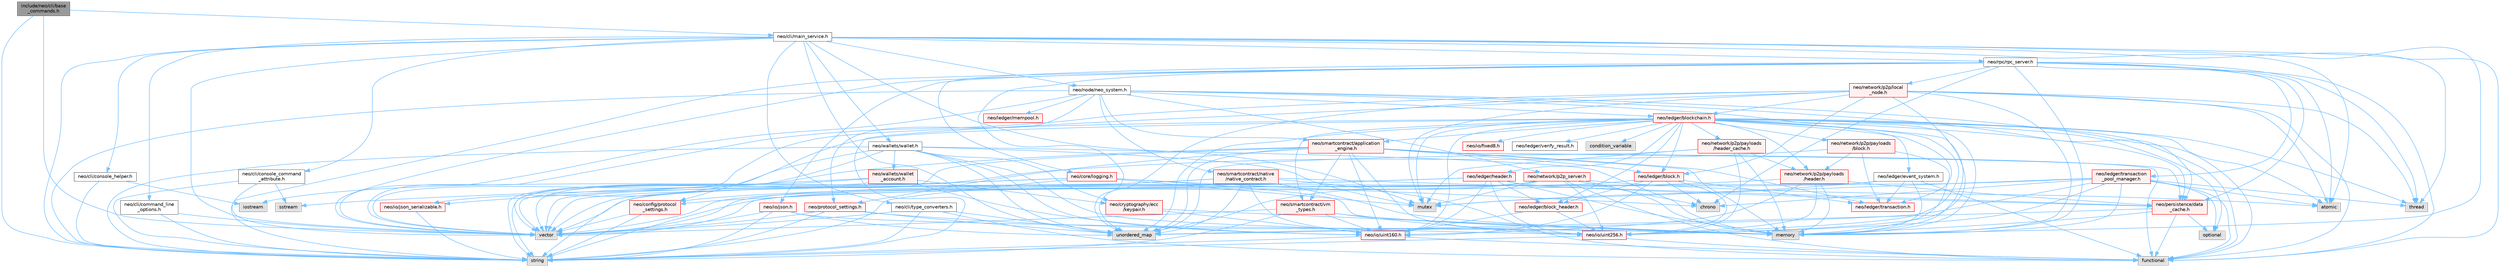 digraph "include/neo/cli/base_commands.h"
{
 // LATEX_PDF_SIZE
  bgcolor="transparent";
  edge [fontname=Helvetica,fontsize=10,labelfontname=Helvetica,labelfontsize=10];
  node [fontname=Helvetica,fontsize=10,shape=box,height=0.2,width=0.4];
  Node1 [id="Node000001",label="include/neo/cli/base\l_commands.h",height=0.2,width=0.4,color="gray40", fillcolor="grey60", style="filled", fontcolor="black",tooltip=" "];
  Node1 -> Node2 [id="edge1_Node000001_Node000002",color="steelblue1",style="solid",tooltip=" "];
  Node2 [id="Node000002",label="neo/cli/main_service.h",height=0.2,width=0.4,color="grey40", fillcolor="white", style="filled",URL="$main__service_8h.html",tooltip=" "];
  Node2 -> Node3 [id="edge2_Node000002_Node000003",color="steelblue1",style="solid",tooltip=" "];
  Node3 [id="Node000003",label="neo/cli/command_line\l_options.h",height=0.2,width=0.4,color="grey40", fillcolor="white", style="filled",URL="$command__line__options_8h.html",tooltip=" "];
  Node3 -> Node4 [id="edge3_Node000003_Node000004",color="steelblue1",style="solid",tooltip=" "];
  Node4 [id="Node000004",label="string",height=0.2,width=0.4,color="grey60", fillcolor="#E0E0E0", style="filled",tooltip=" "];
  Node3 -> Node5 [id="edge4_Node000003_Node000005",color="steelblue1",style="solid",tooltip=" "];
  Node5 [id="Node000005",label="vector",height=0.2,width=0.4,color="grey60", fillcolor="#E0E0E0", style="filled",tooltip=" "];
  Node2 -> Node6 [id="edge5_Node000002_Node000006",color="steelblue1",style="solid",tooltip=" "];
  Node6 [id="Node000006",label="neo/cli/console_command\l_attribute.h",height=0.2,width=0.4,color="grey40", fillcolor="white", style="filled",URL="$cli_2console__command__attribute_8h.html",tooltip=" "];
  Node6 -> Node7 [id="edge6_Node000006_Node000007",color="steelblue1",style="solid",tooltip=" "];
  Node7 [id="Node000007",label="sstream",height=0.2,width=0.4,color="grey60", fillcolor="#E0E0E0", style="filled",tooltip=" "];
  Node6 -> Node4 [id="edge7_Node000006_Node000004",color="steelblue1",style="solid",tooltip=" "];
  Node6 -> Node5 [id="edge8_Node000006_Node000005",color="steelblue1",style="solid",tooltip=" "];
  Node2 -> Node8 [id="edge9_Node000002_Node000008",color="steelblue1",style="solid",tooltip=" "];
  Node8 [id="Node000008",label="neo/cli/console_helper.h",height=0.2,width=0.4,color="grey40", fillcolor="white", style="filled",URL="$cli_2console__helper_8h.html",tooltip=" "];
  Node8 -> Node9 [id="edge10_Node000008_Node000009",color="steelblue1",style="solid",tooltip=" "];
  Node9 [id="Node000009",label="iostream",height=0.2,width=0.4,color="grey60", fillcolor="#E0E0E0", style="filled",tooltip=" "];
  Node8 -> Node4 [id="edge11_Node000008_Node000004",color="steelblue1",style="solid",tooltip=" "];
  Node2 -> Node10 [id="edge12_Node000002_Node000010",color="steelblue1",style="solid",tooltip=" "];
  Node10 [id="Node000010",label="neo/cli/type_converters.h",height=0.2,width=0.4,color="grey40", fillcolor="white", style="filled",URL="$type__converters_8h.html",tooltip=" "];
  Node10 -> Node11 [id="edge13_Node000010_Node000011",color="steelblue1",style="solid",tooltip=" "];
  Node11 [id="Node000011",label="functional",height=0.2,width=0.4,color="grey60", fillcolor="#E0E0E0", style="filled",tooltip=" "];
  Node10 -> Node4 [id="edge14_Node000010_Node000004",color="steelblue1",style="solid",tooltip=" "];
  Node10 -> Node12 [id="edge15_Node000010_Node000012",color="steelblue1",style="solid",tooltip=" "];
  Node12 [id="Node000012",label="unordered_map",height=0.2,width=0.4,color="grey60", fillcolor="#E0E0E0", style="filled",tooltip=" "];
  Node10 -> Node5 [id="edge16_Node000010_Node000005",color="steelblue1",style="solid",tooltip=" "];
  Node2 -> Node13 [id="edge17_Node000002_Node000013",color="steelblue1",style="solid",tooltip=" "];
  Node13 [id="Node000013",label="neo/node/neo_system.h",height=0.2,width=0.4,color="grey40", fillcolor="white", style="filled",URL="$node_2neo__system_8h.html",tooltip=" "];
  Node13 -> Node14 [id="edge18_Node000013_Node000014",color="steelblue1",style="solid",tooltip=" "];
  Node14 [id="Node000014",label="neo/ledger/blockchain.h",height=0.2,width=0.4,color="red", fillcolor="#FFF0F0", style="filled",URL="$blockchain_8h.html",tooltip=" "];
  Node14 -> Node15 [id="edge19_Node000014_Node000015",color="steelblue1",style="solid",tooltip=" "];
  Node15 [id="Node000015",label="neo/ledger/block.h",height=0.2,width=0.4,color="red", fillcolor="#FFF0F0", style="filled",URL="$ledger_2block_8h.html",tooltip=" "];
  Node15 -> Node23 [id="edge20_Node000015_Node000023",color="steelblue1",style="solid",tooltip=" "];
  Node23 [id="Node000023",label="neo/io/uint160.h",height=0.2,width=0.4,color="red", fillcolor="#FFF0F0", style="filled",URL="$uint160_8h.html",tooltip=" "];
  Node23 -> Node11 [id="edge21_Node000023_Node000011",color="steelblue1",style="solid",tooltip=" "];
  Node23 -> Node4 [id="edge22_Node000023_Node000004",color="steelblue1",style="solid",tooltip=" "];
  Node15 -> Node25 [id="edge23_Node000015_Node000025",color="steelblue1",style="solid",tooltip=" "];
  Node25 [id="Node000025",label="neo/io/uint256.h",height=0.2,width=0.4,color="red", fillcolor="#FFF0F0", style="filled",URL="$uint256_8h.html",tooltip=" "];
  Node25 -> Node11 [id="edge24_Node000025_Node000011",color="steelblue1",style="solid",tooltip=" "];
  Node25 -> Node4 [id="edge25_Node000025_Node000004",color="steelblue1",style="solid",tooltip=" "];
  Node15 -> Node27 [id="edge26_Node000015_Node000027",color="steelblue1",style="solid",tooltip=" "];
  Node27 [id="Node000027",label="neo/ledger/block_header.h",height=0.2,width=0.4,color="red", fillcolor="#FFF0F0", style="filled",URL="$block__header_8h.html",tooltip=" "];
  Node27 -> Node23 [id="edge27_Node000027_Node000023",color="steelblue1",style="solid",tooltip=" "];
  Node27 -> Node25 [id="edge28_Node000027_Node000025",color="steelblue1",style="solid",tooltip=" "];
  Node15 -> Node59 [id="edge29_Node000015_Node000059",color="steelblue1",style="solid",tooltip=" "];
  Node59 [id="Node000059",label="neo/ledger/transaction.h",height=0.2,width=0.4,color="red", fillcolor="#FFF0F0", style="filled",URL="$ledger_2transaction_8h.html",tooltip=" "];
  Node15 -> Node74 [id="edge30_Node000015_Node000074",color="steelblue1",style="solid",tooltip=" "];
  Node74 [id="Node000074",label="chrono",height=0.2,width=0.4,color="grey60", fillcolor="#E0E0E0", style="filled",tooltip=" "];
  Node15 -> Node5 [id="edge31_Node000015_Node000005",color="steelblue1",style="solid",tooltip=" "];
  Node14 -> Node27 [id="edge32_Node000014_Node000027",color="steelblue1",style="solid",tooltip=" "];
  Node14 -> Node75 [id="edge33_Node000014_Node000075",color="steelblue1",style="solid",tooltip=" "];
  Node75 [id="Node000075",label="neo/ledger/event_system.h",height=0.2,width=0.4,color="grey40", fillcolor="white", style="filled",URL="$event__system_8h.html",tooltip=" "];
  Node75 -> Node11 [id="edge34_Node000075_Node000011",color="steelblue1",style="solid",tooltip=" "];
  Node75 -> Node22 [id="edge35_Node000075_Node000022",color="steelblue1",style="solid",tooltip=" "];
  Node22 [id="Node000022",label="memory",height=0.2,width=0.4,color="grey60", fillcolor="#E0E0E0", style="filled",tooltip=" "];
  Node75 -> Node76 [id="edge36_Node000075_Node000076",color="steelblue1",style="solid",tooltip=" "];
  Node76 [id="Node000076",label="mutex",height=0.2,width=0.4,color="grey60", fillcolor="#E0E0E0", style="filled",tooltip=" "];
  Node75 -> Node5 [id="edge37_Node000075_Node000005",color="steelblue1",style="solid",tooltip=" "];
  Node75 -> Node59 [id="edge38_Node000075_Node000059",color="steelblue1",style="solid",tooltip=" "];
  Node14 -> Node77 [id="edge39_Node000014_Node000077",color="steelblue1",style="solid",tooltip=" "];
  Node77 [id="Node000077",label="neo/ledger/header.h",height=0.2,width=0.4,color="red", fillcolor="#FFF0F0", style="filled",URL="$ledger_2header_8h.html",tooltip=" "];
  Node77 -> Node78 [id="edge40_Node000077_Node000078",color="steelblue1",style="solid",tooltip=" "];
  Node78 [id="Node000078",label="neo/config/protocol\l_settings.h",height=0.2,width=0.4,color="red", fillcolor="#FFF0F0", style="filled",URL="$config_2protocol__settings_8h.html",tooltip=" "];
  Node78 -> Node4 [id="edge41_Node000078_Node000004",color="steelblue1",style="solid",tooltip=" "];
  Node78 -> Node5 [id="edge42_Node000078_Node000005",color="steelblue1",style="solid",tooltip=" "];
  Node77 -> Node23 [id="edge43_Node000077_Node000023",color="steelblue1",style="solid",tooltip=" "];
  Node77 -> Node25 [id="edge44_Node000077_Node000025",color="steelblue1",style="solid",tooltip=" "];
  Node77 -> Node27 [id="edge45_Node000077_Node000027",color="steelblue1",style="solid",tooltip=" "];
  Node77 -> Node79 [id="edge46_Node000077_Node000079",color="steelblue1",style="solid",tooltip=" "];
  Node79 [id="Node000079",label="neo/persistence/data\l_cache.h",height=0.2,width=0.4,color="red", fillcolor="#FFF0F0", style="filled",URL="$data__cache_8h.html",tooltip=" "];
  Node79 -> Node11 [id="edge47_Node000079_Node000011",color="steelblue1",style="solid",tooltip=" "];
  Node79 -> Node22 [id="edge48_Node000079_Node000022",color="steelblue1",style="solid",tooltip=" "];
  Node79 -> Node66 [id="edge49_Node000079_Node000066",color="steelblue1",style="solid",tooltip=" "];
  Node66 [id="Node000066",label="optional",height=0.2,width=0.4,color="grey60", fillcolor="#E0E0E0", style="filled",tooltip=" "];
  Node79 -> Node12 [id="edge50_Node000079_Node000012",color="steelblue1",style="solid",tooltip=" "];
  Node77 -> Node22 [id="edge51_Node000077_Node000022",color="steelblue1",style="solid",tooltip=" "];
  Node77 -> Node5 [id="edge52_Node000077_Node000005",color="steelblue1",style="solid",tooltip=" "];
  Node14 -> Node59 [id="edge53_Node000014_Node000059",color="steelblue1",style="solid",tooltip=" "];
  Node14 -> Node90 [id="edge54_Node000014_Node000090",color="steelblue1",style="solid",tooltip=" "];
  Node90 [id="Node000090",label="neo/network/p2p/payloads\l/block.h",height=0.2,width=0.4,color="red", fillcolor="#FFF0F0", style="filled",URL="$network_2p2p_2payloads_2block_8h.html",tooltip=" "];
  Node90 -> Node59 [id="edge55_Node000090_Node000059",color="steelblue1",style="solid",tooltip=" "];
  Node90 -> Node91 [id="edge56_Node000090_Node000091",color="steelblue1",style="solid",tooltip=" "];
  Node91 [id="Node000091",label="neo/network/p2p/payloads\l/header.h",height=0.2,width=0.4,color="red", fillcolor="#FFF0F0", style="filled",URL="$network_2p2p_2payloads_2header_8h.html",tooltip=" "];
  Node91 -> Node78 [id="edge57_Node000091_Node000078",color="steelblue1",style="solid",tooltip=" "];
  Node91 -> Node23 [id="edge58_Node000091_Node000023",color="steelblue1",style="solid",tooltip=" "];
  Node91 -> Node25 [id="edge59_Node000091_Node000025",color="steelblue1",style="solid",tooltip=" "];
  Node91 -> Node79 [id="edge60_Node000091_Node000079",color="steelblue1",style="solid",tooltip=" "];
  Node91 -> Node22 [id="edge61_Node000091_Node000022",color="steelblue1",style="solid",tooltip=" "];
  Node90 -> Node22 [id="edge62_Node000090_Node000022",color="steelblue1",style="solid",tooltip=" "];
  Node90 -> Node5 [id="edge63_Node000090_Node000005",color="steelblue1",style="solid",tooltip=" "];
  Node14 -> Node91 [id="edge64_Node000014_Node000091",color="steelblue1",style="solid",tooltip=" "];
  Node14 -> Node92 [id="edge65_Node000014_Node000092",color="steelblue1",style="solid",tooltip=" "];
  Node92 [id="Node000092",label="neo/network/p2p/payloads\l/header_cache.h",height=0.2,width=0.4,color="red", fillcolor="#FFF0F0", style="filled",URL="$network_2p2p_2payloads_2header__cache_8h.html",tooltip=" "];
  Node92 -> Node25 [id="edge66_Node000092_Node000025",color="steelblue1",style="solid",tooltip=" "];
  Node92 -> Node91 [id="edge67_Node000092_Node000091",color="steelblue1",style="solid",tooltip=" "];
  Node92 -> Node22 [id="edge68_Node000092_Node000022",color="steelblue1",style="solid",tooltip=" "];
  Node92 -> Node76 [id="edge69_Node000092_Node000076",color="steelblue1",style="solid",tooltip=" "];
  Node92 -> Node12 [id="edge70_Node000092_Node000012",color="steelblue1",style="solid",tooltip=" "];
  Node14 -> Node78 [id="edge71_Node000014_Node000078",color="steelblue1",style="solid",tooltip=" "];
  Node14 -> Node29 [id="edge72_Node000014_Node000029",color="steelblue1",style="solid",tooltip=" "];
  Node29 [id="Node000029",label="neo/io/fixed8.h",height=0.2,width=0.4,color="red", fillcolor="#FFF0F0", style="filled",URL="$io_2fixed8_8h.html",tooltip=" "];
  Node14 -> Node23 [id="edge73_Node000014_Node000023",color="steelblue1",style="solid",tooltip=" "];
  Node14 -> Node25 [id="edge74_Node000014_Node000025",color="steelblue1",style="solid",tooltip=" "];
  Node14 -> Node94 [id="edge75_Node000014_Node000094",color="steelblue1",style="solid",tooltip=" "];
  Node94 [id="Node000094",label="neo/ledger/verify_result.h",height=0.2,width=0.4,color="grey40", fillcolor="white", style="filled",URL="$verify__result_8h.html",tooltip=" "];
  Node14 -> Node79 [id="edge76_Node000014_Node000079",color="steelblue1",style="solid",tooltip=" "];
  Node14 -> Node95 [id="edge77_Node000014_Node000095",color="steelblue1",style="solid",tooltip=" "];
  Node95 [id="Node000095",label="neo/smartcontract/application\l_engine.h",height=0.2,width=0.4,color="red", fillcolor="#FFF0F0", style="filled",URL="$application__engine_8h.html",tooltip=" "];
  Node95 -> Node23 [id="edge78_Node000095_Node000023",color="steelblue1",style="solid",tooltip=" "];
  Node95 -> Node25 [id="edge79_Node000095_Node000025",color="steelblue1",style="solid",tooltip=" "];
  Node95 -> Node15 [id="edge80_Node000095_Node000015",color="steelblue1",style="solid",tooltip=" "];
  Node95 -> Node59 [id="edge81_Node000095_Node000059",color="steelblue1",style="solid",tooltip=" "];
  Node95 -> Node79 [id="edge82_Node000095_Node000079",color="steelblue1",style="solid",tooltip=" "];
  Node95 -> Node96 [id="edge83_Node000095_Node000096",color="steelblue1",style="solid",tooltip=" "];
  Node96 [id="Node000096",label="neo/protocol_settings.h",height=0.2,width=0.4,color="red", fillcolor="#FFF0F0", style="filled",URL="$protocol__settings_8h.html",tooltip=" "];
  Node96 -> Node22 [id="edge84_Node000096_Node000022",color="steelblue1",style="solid",tooltip=" "];
  Node96 -> Node4 [id="edge85_Node000096_Node000004",color="steelblue1",style="solid",tooltip=" "];
  Node96 -> Node12 [id="edge86_Node000096_Node000012",color="steelblue1",style="solid",tooltip=" "];
  Node96 -> Node5 [id="edge87_Node000096_Node000005",color="steelblue1",style="solid",tooltip=" "];
  Node95 -> Node116 [id="edge88_Node000095_Node000116",color="steelblue1",style="solid",tooltip=" "];
  Node116 [id="Node000116",label="neo/smartcontract/vm\l_types.h",height=0.2,width=0.4,color="red", fillcolor="#FFF0F0", style="filled",URL="$vm__types_8h.html",tooltip=" "];
  Node116 -> Node23 [id="edge89_Node000116_Node000023",color="steelblue1",style="solid",tooltip=" "];
  Node116 -> Node25 [id="edge90_Node000116_Node000025",color="steelblue1",style="solid",tooltip=" "];
  Node116 -> Node22 [id="edge91_Node000116_Node000022",color="steelblue1",style="solid",tooltip=" "];
  Node116 -> Node4 [id="edge92_Node000116_Node000004",color="steelblue1",style="solid",tooltip=" "];
  Node116 -> Node5 [id="edge93_Node000116_Node000005",color="steelblue1",style="solid",tooltip=" "];
  Node95 -> Node11 [id="edge94_Node000095_Node000011",color="steelblue1",style="solid",tooltip=" "];
  Node95 -> Node22 [id="edge95_Node000095_Node000022",color="steelblue1",style="solid",tooltip=" "];
  Node95 -> Node4 [id="edge96_Node000095_Node000004",color="steelblue1",style="solid",tooltip=" "];
  Node95 -> Node12 [id="edge97_Node000095_Node000012",color="steelblue1",style="solid",tooltip=" "];
  Node95 -> Node5 [id="edge98_Node000095_Node000005",color="steelblue1",style="solid",tooltip=" "];
  Node14 -> Node116 [id="edge99_Node000014_Node000116",color="steelblue1",style="solid",tooltip=" "];
  Node14 -> Node117 [id="edge100_Node000014_Node000117",color="steelblue1",style="solid",tooltip=" "];
  Node117 [id="Node000117",label="atomic",height=0.2,width=0.4,color="grey60", fillcolor="#E0E0E0", style="filled",tooltip=" "];
  Node14 -> Node118 [id="edge101_Node000014_Node000118",color="steelblue1",style="solid",tooltip=" "];
  Node118 [id="Node000118",label="condition_variable",height=0.2,width=0.4,color="grey60", fillcolor="#E0E0E0", style="filled",tooltip=" "];
  Node14 -> Node11 [id="edge102_Node000014_Node000011",color="steelblue1",style="solid",tooltip=" "];
  Node14 -> Node22 [id="edge103_Node000014_Node000022",color="steelblue1",style="solid",tooltip=" "];
  Node14 -> Node76 [id="edge104_Node000014_Node000076",color="steelblue1",style="solid",tooltip=" "];
  Node14 -> Node66 [id="edge105_Node000014_Node000066",color="steelblue1",style="solid",tooltip=" "];
  Node14 -> Node120 [id="edge106_Node000014_Node000120",color="steelblue1",style="solid",tooltip=" "];
  Node120 [id="Node000120",label="thread",height=0.2,width=0.4,color="grey60", fillcolor="#E0E0E0", style="filled",tooltip=" "];
  Node14 -> Node12 [id="edge107_Node000014_Node000012",color="steelblue1",style="solid",tooltip=" "];
  Node14 -> Node5 [id="edge108_Node000014_Node000005",color="steelblue1",style="solid",tooltip=" "];
  Node13 -> Node121 [id="edge109_Node000013_Node000121",color="steelblue1",style="solid",tooltip=" "];
  Node121 [id="Node000121",label="neo/ledger/mempool.h",height=0.2,width=0.4,color="red", fillcolor="#FFF0F0", style="filled",URL="$mempool_8h.html",tooltip=" "];
  Node13 -> Node125 [id="edge110_Node000013_Node000125",color="steelblue1",style="solid",tooltip=" "];
  Node125 [id="Node000125",label="neo/network/p2p_server.h",height=0.2,width=0.4,color="red", fillcolor="#FFF0F0", style="filled",URL="$p2p__server_8h.html",tooltip=" "];
  Node125 -> Node25 [id="edge111_Node000125_Node000025",color="steelblue1",style="solid",tooltip=" "];
  Node125 -> Node117 [id="edge112_Node000125_Node000117",color="steelblue1",style="solid",tooltip=" "];
  Node125 -> Node74 [id="edge113_Node000125_Node000074",color="steelblue1",style="solid",tooltip=" "];
  Node125 -> Node11 [id="edge114_Node000125_Node000011",color="steelblue1",style="solid",tooltip=" "];
  Node125 -> Node22 [id="edge115_Node000125_Node000022",color="steelblue1",style="solid",tooltip=" "];
  Node125 -> Node76 [id="edge116_Node000125_Node000076",color="steelblue1",style="solid",tooltip=" "];
  Node125 -> Node4 [id="edge117_Node000125_Node000004",color="steelblue1",style="solid",tooltip=" "];
  Node125 -> Node12 [id="edge118_Node000125_Node000012",color="steelblue1",style="solid",tooltip=" "];
  Node125 -> Node5 [id="edge119_Node000125_Node000005",color="steelblue1",style="solid",tooltip=" "];
  Node13 -> Node79 [id="edge120_Node000013_Node000079",color="steelblue1",style="solid",tooltip=" "];
  Node13 -> Node96 [id="edge121_Node000013_Node000096",color="steelblue1",style="solid",tooltip=" "];
  Node13 -> Node95 [id="edge122_Node000013_Node000095",color="steelblue1",style="solid",tooltip=" "];
  Node13 -> Node144 [id="edge123_Node000013_Node000144",color="steelblue1",style="solid",tooltip=" "];
  Node144 [id="Node000144",label="neo/smartcontract/native\l/native_contract.h",height=0.2,width=0.4,color="red", fillcolor="#FFF0F0", style="filled",URL="$native_2native__contract_8h.html",tooltip=" "];
  Node144 -> Node23 [id="edge124_Node000144_Node000023",color="steelblue1",style="solid",tooltip=" "];
  Node144 -> Node79 [id="edge125_Node000144_Node000079",color="steelblue1",style="solid",tooltip=" "];
  Node144 -> Node11 [id="edge126_Node000144_Node000011",color="steelblue1",style="solid",tooltip=" "];
  Node144 -> Node22 [id="edge127_Node000144_Node000022",color="steelblue1",style="solid",tooltip=" "];
  Node144 -> Node4 [id="edge128_Node000144_Node000004",color="steelblue1",style="solid",tooltip=" "];
  Node144 -> Node12 [id="edge129_Node000144_Node000012",color="steelblue1",style="solid",tooltip=" "];
  Node144 -> Node5 [id="edge130_Node000144_Node000005",color="steelblue1",style="solid",tooltip=" "];
  Node13 -> Node11 [id="edge131_Node000013_Node000011",color="steelblue1",style="solid",tooltip=" "];
  Node13 -> Node22 [id="edge132_Node000013_Node000022",color="steelblue1",style="solid",tooltip=" "];
  Node13 -> Node4 [id="edge133_Node000013_Node000004",color="steelblue1",style="solid",tooltip=" "];
  Node13 -> Node5 [id="edge134_Node000013_Node000005",color="steelblue1",style="solid",tooltip=" "];
  Node2 -> Node145 [id="edge135_Node000002_Node000145",color="steelblue1",style="solid",tooltip=" "];
  Node145 [id="Node000145",label="neo/rpc/rpc_server.h",height=0.2,width=0.4,color="grey40", fillcolor="white", style="filled",URL="$rpc__server_8h.html",tooltip=" "];
  Node145 -> Node146 [id="edge136_Node000145_Node000146",color="steelblue1",style="solid",tooltip=" "];
  Node146 [id="Node000146",label="neo/core/logging.h",height=0.2,width=0.4,color="red", fillcolor="#FFF0F0", style="filled",URL="$core_2logging_8h.html",tooltip=" "];
  Node146 -> Node74 [id="edge137_Node000146_Node000074",color="steelblue1",style="solid",tooltip=" "];
  Node146 -> Node22 [id="edge138_Node000146_Node000022",color="steelblue1",style="solid",tooltip=" "];
  Node146 -> Node7 [id="edge139_Node000146_Node000007",color="steelblue1",style="solid",tooltip=" "];
  Node146 -> Node4 [id="edge140_Node000146_Node000004",color="steelblue1",style="solid",tooltip=" "];
  Node146 -> Node9 [id="edge141_Node000146_Node000009",color="steelblue1",style="solid",tooltip=" "];
  Node146 -> Node76 [id="edge142_Node000146_Node000076",color="steelblue1",style="solid",tooltip=" "];
  Node145 -> Node147 [id="edge143_Node000145_Node000147",color="steelblue1",style="solid",tooltip=" "];
  Node147 [id="Node000147",label="neo/io/json.h",height=0.2,width=0.4,color="red", fillcolor="#FFF0F0", style="filled",URL="$io_2json_8h.html",tooltip=" "];
  Node147 -> Node22 [id="edge144_Node000147_Node000022",color="steelblue1",style="solid",tooltip=" "];
  Node147 -> Node4 [id="edge145_Node000147_Node000004",color="steelblue1",style="solid",tooltip=" "];
  Node147 -> Node12 [id="edge146_Node000147_Node000012",color="steelblue1",style="solid",tooltip=" "];
  Node147 -> Node5 [id="edge147_Node000147_Node000005",color="steelblue1",style="solid",tooltip=" "];
  Node145 -> Node148 [id="edge148_Node000145_Node000148",color="steelblue1",style="solid",tooltip=" "];
  Node148 [id="Node000148",label="neo/ledger/transaction\l_pool_manager.h",height=0.2,width=0.4,color="red", fillcolor="#FFF0F0", style="filled",URL="$transaction__pool__manager_8h.html",tooltip=" "];
  Node148 -> Node25 [id="edge149_Node000148_Node000025",color="steelblue1",style="solid",tooltip=" "];
  Node148 -> Node117 [id="edge150_Node000148_Node000117",color="steelblue1",style="solid",tooltip=" "];
  Node148 -> Node74 [id="edge151_Node000148_Node000074",color="steelblue1",style="solid",tooltip=" "];
  Node148 -> Node11 [id="edge152_Node000148_Node000011",color="steelblue1",style="solid",tooltip=" "];
  Node148 -> Node22 [id="edge153_Node000148_Node000022",color="steelblue1",style="solid",tooltip=" "];
  Node148 -> Node76 [id="edge154_Node000148_Node000076",color="steelblue1",style="solid",tooltip=" "];
  Node148 -> Node66 [id="edge155_Node000148_Node000066",color="steelblue1",style="solid",tooltip=" "];
  Node148 -> Node120 [id="edge156_Node000148_Node000120",color="steelblue1",style="solid",tooltip=" "];
  Node148 -> Node12 [id="edge157_Node000148_Node000012",color="steelblue1",style="solid",tooltip=" "];
  Node148 -> Node5 [id="edge158_Node000148_Node000005",color="steelblue1",style="solid",tooltip=" "];
  Node145 -> Node149 [id="edge159_Node000145_Node000149",color="steelblue1",style="solid",tooltip=" "];
  Node149 [id="Node000149",label="neo/network/p2p/local\l_node.h",height=0.2,width=0.4,color="red", fillcolor="#FFF0F0", style="filled",URL="$local__node_8h.html",tooltip=" "];
  Node149 -> Node25 [id="edge160_Node000149_Node000025",color="steelblue1",style="solid",tooltip=" "];
  Node149 -> Node15 [id="edge161_Node000149_Node000015",color="steelblue1",style="solid",tooltip=" "];
  Node149 -> Node14 [id="edge162_Node000149_Node000014",color="steelblue1",style="solid",tooltip=" "];
  Node149 -> Node117 [id="edge163_Node000149_Node000117",color="steelblue1",style="solid",tooltip=" "];
  Node149 -> Node11 [id="edge164_Node000149_Node000011",color="steelblue1",style="solid",tooltip=" "];
  Node149 -> Node22 [id="edge165_Node000149_Node000022",color="steelblue1",style="solid",tooltip=" "];
  Node149 -> Node76 [id="edge166_Node000149_Node000076",color="steelblue1",style="solid",tooltip=" "];
  Node149 -> Node4 [id="edge167_Node000149_Node000004",color="steelblue1",style="solid",tooltip=" "];
  Node149 -> Node120 [id="edge168_Node000149_Node000120",color="steelblue1",style="solid",tooltip=" "];
  Node149 -> Node12 [id="edge169_Node000149_Node000012",color="steelblue1",style="solid",tooltip=" "];
  Node149 -> Node5 [id="edge170_Node000149_Node000005",color="steelblue1",style="solid",tooltip=" "];
  Node145 -> Node79 [id="edge171_Node000145_Node000079",color="steelblue1",style="solid",tooltip=" "];
  Node145 -> Node117 [id="edge172_Node000145_Node000117",color="steelblue1",style="solid",tooltip=" "];
  Node145 -> Node74 [id="edge173_Node000145_Node000074",color="steelblue1",style="solid",tooltip=" "];
  Node145 -> Node11 [id="edge174_Node000145_Node000011",color="steelblue1",style="solid",tooltip=" "];
  Node145 -> Node22 [id="edge175_Node000145_Node000022",color="steelblue1",style="solid",tooltip=" "];
  Node145 -> Node4 [id="edge176_Node000145_Node000004",color="steelblue1",style="solid",tooltip=" "];
  Node145 -> Node120 [id="edge177_Node000145_Node000120",color="steelblue1",style="solid",tooltip=" "];
  Node145 -> Node12 [id="edge178_Node000145_Node000012",color="steelblue1",style="solid",tooltip=" "];
  Node145 -> Node5 [id="edge179_Node000145_Node000005",color="steelblue1",style="solid",tooltip=" "];
  Node2 -> Node178 [id="edge180_Node000002_Node000178",color="steelblue1",style="solid",tooltip=" "];
  Node178 [id="Node000178",label="neo/wallets/wallet.h",height=0.2,width=0.4,color="grey40", fillcolor="white", style="filled",URL="$wallet_8h.html",tooltip=" "];
  Node178 -> Node179 [id="edge181_Node000178_Node000179",color="steelblue1",style="solid",tooltip=" "];
  Node179 [id="Node000179",label="neo/cryptography/ecc\l/keypair.h",height=0.2,width=0.4,color="red", fillcolor="#FFF0F0", style="filled",URL="$keypair_8h.html",tooltip=" "];
  Node179 -> Node23 [id="edge182_Node000179_Node000023",color="steelblue1",style="solid",tooltip=" "];
  Node179 -> Node22 [id="edge183_Node000179_Node000022",color="steelblue1",style="solid",tooltip=" "];
  Node178 -> Node180 [id="edge184_Node000178_Node000180",color="steelblue1",style="solid",tooltip=" "];
  Node180 [id="Node000180",label="neo/io/json_serializable.h",height=0.2,width=0.4,color="red", fillcolor="#FFF0F0", style="filled",URL="$json__serializable_8h.html",tooltip=" "];
  Node180 -> Node4 [id="edge185_Node000180_Node000004",color="steelblue1",style="solid",tooltip=" "];
  Node178 -> Node23 [id="edge186_Node000178_Node000023",color="steelblue1",style="solid",tooltip=" "];
  Node178 -> Node25 [id="edge187_Node000178_Node000025",color="steelblue1",style="solid",tooltip=" "];
  Node178 -> Node181 [id="edge188_Node000178_Node000181",color="steelblue1",style="solid",tooltip=" "];
  Node181 [id="Node000181",label="neo/wallets/wallet\l_account.h",height=0.2,width=0.4,color="red", fillcolor="#FFF0F0", style="filled",URL="$wallet__account_8h.html",tooltip=" "];
  Node181 -> Node179 [id="edge189_Node000181_Node000179",color="steelblue1",style="solid",tooltip=" "];
  Node181 -> Node180 [id="edge190_Node000181_Node000180",color="steelblue1",style="solid",tooltip=" "];
  Node181 -> Node23 [id="edge191_Node000181_Node000023",color="steelblue1",style="solid",tooltip=" "];
  Node181 -> Node4 [id="edge192_Node000181_Node000004",color="steelblue1",style="solid",tooltip=" "];
  Node181 -> Node5 [id="edge193_Node000181_Node000005",color="steelblue1",style="solid",tooltip=" "];
  Node178 -> Node22 [id="edge194_Node000178_Node000022",color="steelblue1",style="solid",tooltip=" "];
  Node178 -> Node76 [id="edge195_Node000178_Node000076",color="steelblue1",style="solid",tooltip=" "];
  Node178 -> Node4 [id="edge196_Node000178_Node000004",color="steelblue1",style="solid",tooltip=" "];
  Node178 -> Node12 [id="edge197_Node000178_Node000012",color="steelblue1",style="solid",tooltip=" "];
  Node178 -> Node5 [id="edge198_Node000178_Node000005",color="steelblue1",style="solid",tooltip=" "];
  Node2 -> Node117 [id="edge199_Node000002_Node000117",color="steelblue1",style="solid",tooltip=" "];
  Node2 -> Node11 [id="edge200_Node000002_Node000011",color="steelblue1",style="solid",tooltip=" "];
  Node2 -> Node22 [id="edge201_Node000002_Node000022",color="steelblue1",style="solid",tooltip=" "];
  Node2 -> Node76 [id="edge202_Node000002_Node000076",color="steelblue1",style="solid",tooltip=" "];
  Node2 -> Node4 [id="edge203_Node000002_Node000004",color="steelblue1",style="solid",tooltip=" "];
  Node2 -> Node120 [id="edge204_Node000002_Node000120",color="steelblue1",style="solid",tooltip=" "];
  Node2 -> Node12 [id="edge205_Node000002_Node000012",color="steelblue1",style="solid",tooltip=" "];
  Node2 -> Node5 [id="edge206_Node000002_Node000005",color="steelblue1",style="solid",tooltip=" "];
  Node1 -> Node4 [id="edge207_Node000001_Node000004",color="steelblue1",style="solid",tooltip=" "];
  Node1 -> Node5 [id="edge208_Node000001_Node000005",color="steelblue1",style="solid",tooltip=" "];
}
